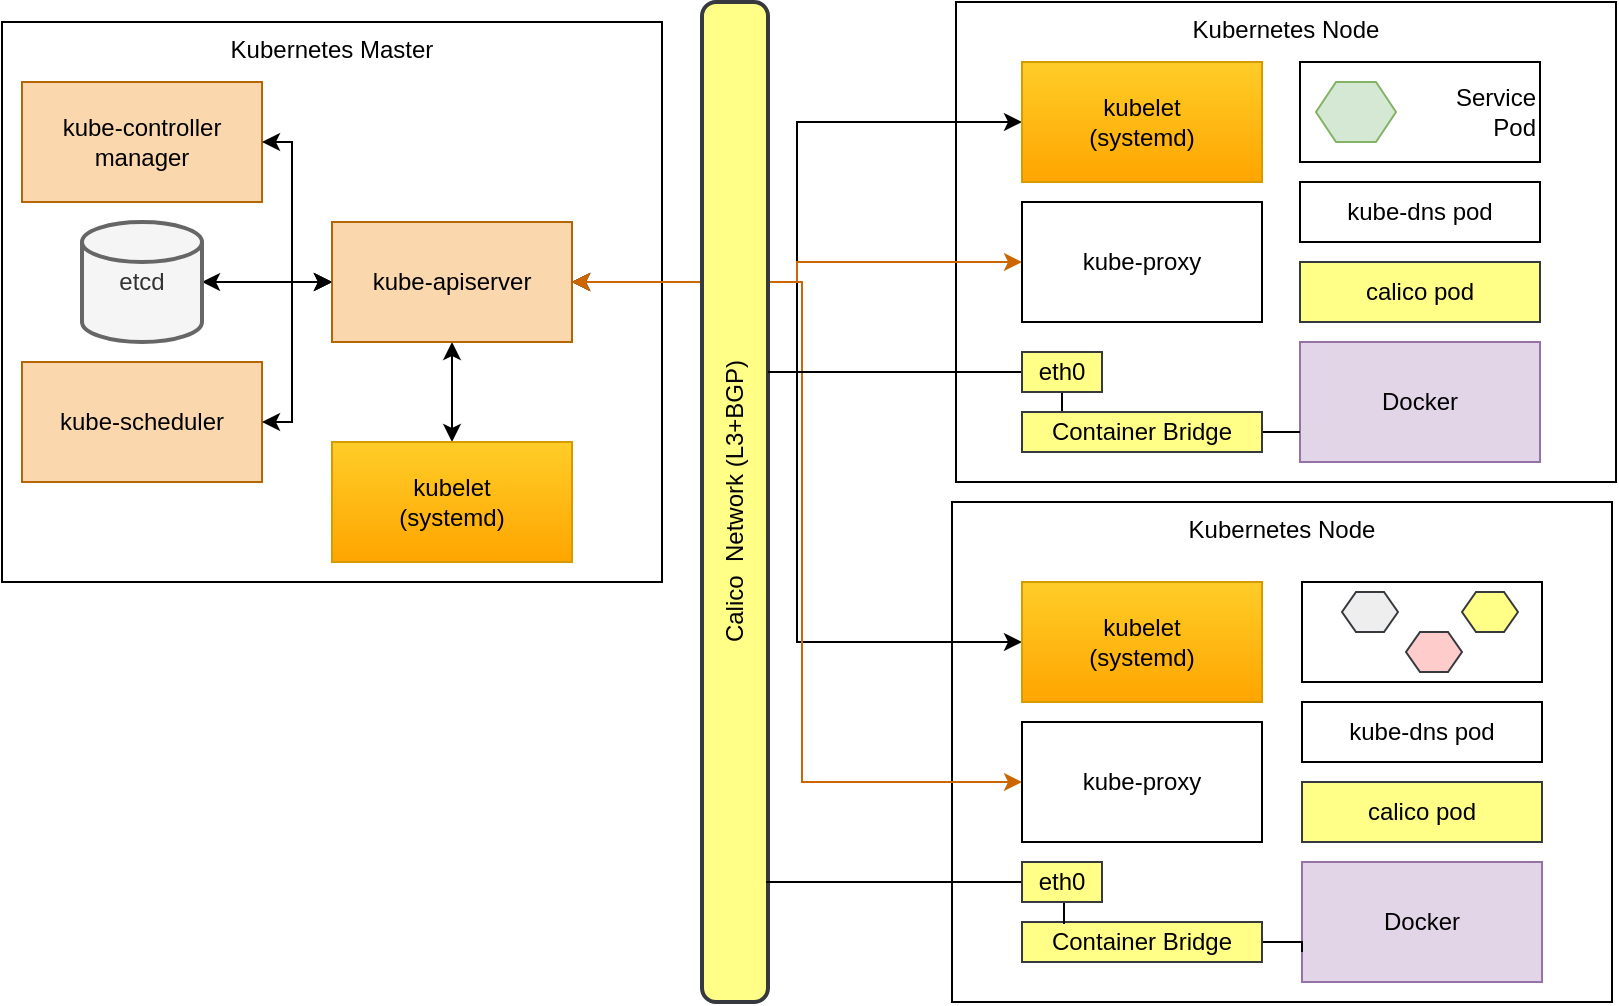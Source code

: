 <mxfile version="10.6.7" type="device"><diagram id="SbdQ69Hq5QtAZ_6raZr7" name="Page-1"><mxGraphModel dx="773" dy="466" grid="1" gridSize="10" guides="1" tooltips="1" connect="1" arrows="1" fold="1" page="1" pageScale="1" pageWidth="827" pageHeight="1169" math="0" shadow="0"><root><mxCell id="0"/><mxCell id="1" parent="0"/><mxCell id="Ogu5Luuidg7sq-Z37PN--1" value="Kubernetes Master" style="rounded=0;whiteSpace=wrap;html=1;verticalAlign=top;" vertex="1" parent="1"><mxGeometry x="20" y="20" width="330" height="280" as="geometry"/></mxCell><mxCell id="Ogu5Luuidg7sq-Z37PN--2" value="Kubernetes Node" style="rounded=0;whiteSpace=wrap;html=1;verticalAlign=top;" vertex="1" parent="1"><mxGeometry x="495" y="260" width="330" height="250" as="geometry"/></mxCell><mxCell id="Ogu5Luuidg7sq-Z37PN--3" value="Kubernetes Node" style="rounded=0;whiteSpace=wrap;html=1;verticalAlign=top;" vertex="1" parent="1"><mxGeometry x="497" y="10" width="330" height="240" as="geometry"/></mxCell><mxCell id="Ogu5Luuidg7sq-Z37PN--4" value="kube-scheduler" style="rounded=0;whiteSpace=wrap;html=1;fillColor=#fad7ac;strokeColor=#b46504;" vertex="1" parent="1"><mxGeometry x="30" y="190" width="120" height="60" as="geometry"/></mxCell><mxCell id="Ogu5Luuidg7sq-Z37PN--5" value="&lt;div&gt;kube-controller&lt;/div&gt;&lt;div&gt;manager&lt;br&gt;&lt;/div&gt;" style="rounded=0;whiteSpace=wrap;html=1;fillColor=#fad7ac;strokeColor=#b46504;" vertex="1" parent="1"><mxGeometry x="30" y="50" width="120" height="60" as="geometry"/></mxCell><mxCell id="Ogu5Luuidg7sq-Z37PN--16" style="edgeStyle=orthogonalEdgeStyle;rounded=0;orthogonalLoop=1;jettySize=auto;html=1;exitX=1;exitY=0.5;exitDx=0;exitDy=0;entryX=0;entryY=0.5;entryDx=0;entryDy=0;startArrow=classic;startFill=1;" edge="1" parent="1" source="Ogu5Luuidg7sq-Z37PN--6" target="Ogu5Luuidg7sq-Z37PN--11"><mxGeometry relative="1" as="geometry"/></mxCell><mxCell id="Ogu5Luuidg7sq-Z37PN--18" style="edgeStyle=orthogonalEdgeStyle;rounded=0;orthogonalLoop=1;jettySize=auto;html=1;exitX=1;exitY=0.5;exitDx=0;exitDy=0;entryX=0;entryY=0.5;entryDx=0;entryDy=0;startArrow=classic;startFill=1;" edge="1" parent="1" source="Ogu5Luuidg7sq-Z37PN--6" target="Ogu5Luuidg7sq-Z37PN--13"><mxGeometry relative="1" as="geometry"/></mxCell><mxCell id="Ogu5Luuidg7sq-Z37PN--22" style="edgeStyle=orthogonalEdgeStyle;rounded=0;orthogonalLoop=1;jettySize=auto;html=1;exitX=1;exitY=0.5;exitDx=0;exitDy=0;entryX=0;entryY=0.5;entryDx=0;entryDy=0;startArrow=classic;startFill=1;strokeColor=#CC6600;" edge="1" parent="1" source="Ogu5Luuidg7sq-Z37PN--6" target="Ogu5Luuidg7sq-Z37PN--14"><mxGeometry relative="1" as="geometry"><Array as="points"><mxPoint x="420" y="150"/><mxPoint x="420" y="400"/></Array></mxGeometry></mxCell><mxCell id="Ogu5Luuidg7sq-Z37PN--24" style="edgeStyle=orthogonalEdgeStyle;rounded=0;orthogonalLoop=1;jettySize=auto;html=1;exitX=0;exitY=0.5;exitDx=0;exitDy=0;entryX=1;entryY=0.5;entryDx=0;entryDy=0;startArrow=classic;startFill=1;strokeColor=#000000;" edge="1" parent="1" source="Ogu5Luuidg7sq-Z37PN--6" target="Ogu5Luuidg7sq-Z37PN--5"><mxGeometry relative="1" as="geometry"><Array as="points"><mxPoint x="165" y="150"/><mxPoint x="165" y="80"/></Array></mxGeometry></mxCell><mxCell id="Ogu5Luuidg7sq-Z37PN--25" style="edgeStyle=orthogonalEdgeStyle;rounded=0;orthogonalLoop=1;jettySize=auto;html=1;exitX=0;exitY=0.5;exitDx=0;exitDy=0;entryX=1;entryY=0.5;entryDx=0;entryDy=0;startArrow=classic;startFill=1;strokeColor=#000000;" edge="1" parent="1" source="Ogu5Luuidg7sq-Z37PN--6" target="Ogu5Luuidg7sq-Z37PN--4"><mxGeometry relative="1" as="geometry"><Array as="points"><mxPoint x="165" y="150"/><mxPoint x="165" y="220"/></Array></mxGeometry></mxCell><mxCell id="Ogu5Luuidg7sq-Z37PN--27" style="edgeStyle=orthogonalEdgeStyle;rounded=0;orthogonalLoop=1;jettySize=auto;html=1;exitX=0.5;exitY=1;exitDx=0;exitDy=0;entryX=0.5;entryY=0;entryDx=0;entryDy=0;startArrow=classic;startFill=1;strokeColor=#000000;" edge="1" parent="1" source="Ogu5Luuidg7sq-Z37PN--6" target="Ogu5Luuidg7sq-Z37PN--17"><mxGeometry relative="1" as="geometry"/></mxCell><mxCell id="Ogu5Luuidg7sq-Z37PN--6" value="kube-apiserver" style="rounded=0;whiteSpace=wrap;html=1;fillColor=#fad7ac;strokeColor=#b46504;" vertex="1" parent="1"><mxGeometry x="185" y="120" width="120" height="60" as="geometry"/></mxCell><mxCell id="Ogu5Luuidg7sq-Z37PN--39" style="edgeStyle=orthogonalEdgeStyle;rounded=0;orthogonalLoop=1;jettySize=auto;html=1;exitX=1;exitY=0.5;exitDx=0;exitDy=0;exitPerimeter=0;entryX=0;entryY=0.5;entryDx=0;entryDy=0;startArrow=classic;startFill=1;strokeColor=#000000;" edge="1" parent="1" source="Ogu5Luuidg7sq-Z37PN--9" target="Ogu5Luuidg7sq-Z37PN--6"><mxGeometry relative="1" as="geometry"/></mxCell><mxCell id="Ogu5Luuidg7sq-Z37PN--9" value="etcd" style="strokeWidth=2;html=1;shape=mxgraph.flowchart.database;whiteSpace=wrap;fillColor=#f5f5f5;strokeColor=#666666;fontColor=#333333;" vertex="1" parent="1"><mxGeometry x="60" y="120" width="60" height="60" as="geometry"/></mxCell><mxCell id="Ogu5Luuidg7sq-Z37PN--20" style="edgeStyle=orthogonalEdgeStyle;rounded=0;orthogonalLoop=1;jettySize=auto;html=1;exitX=0;exitY=0.5;exitDx=0;exitDy=0;entryX=1;entryY=0.5;entryDx=0;entryDy=0;startArrow=classic;startFill=1;strokeColor=#CC6600;" edge="1" parent="1" source="Ogu5Luuidg7sq-Z37PN--10" target="Ogu5Luuidg7sq-Z37PN--6"><mxGeometry relative="1" as="geometry"/></mxCell><mxCell id="Ogu5Luuidg7sq-Z37PN--10" value="kube-proxy" style="rounded=0;whiteSpace=wrap;html=1;" vertex="1" parent="1"><mxGeometry x="530" y="110" width="120" height="60" as="geometry"/></mxCell><mxCell id="Ogu5Luuidg7sq-Z37PN--11" value="&lt;div&gt;kubelet&lt;/div&gt;&lt;div&gt;(systemd)&lt;br&gt;&lt;/div&gt;" style="rounded=0;whiteSpace=wrap;html=1;fillColor=#ffcd28;strokeColor=#d79b00;gradientColor=#ffa500;" vertex="1" parent="1"><mxGeometry x="530" y="40" width="120" height="60" as="geometry"/></mxCell><mxCell id="Ogu5Luuidg7sq-Z37PN--12" value="Docker" style="rounded=0;whiteSpace=wrap;html=1;fillColor=#e1d5e7;strokeColor=#9673a6;" vertex="1" parent="1"><mxGeometry x="669" y="180" width="120" height="60" as="geometry"/></mxCell><mxCell id="Ogu5Luuidg7sq-Z37PN--13" value="&lt;div&gt;kubelet&lt;/div&gt;&lt;div&gt;(systemd)&lt;br&gt;&lt;/div&gt;" style="rounded=0;whiteSpace=wrap;html=1;fillColor=#ffcd28;strokeColor=#d79b00;gradientColor=#ffa500;" vertex="1" parent="1"><mxGeometry x="530" y="300" width="120" height="60" as="geometry"/></mxCell><mxCell id="Ogu5Luuidg7sq-Z37PN--14" value="kube-proxy" style="rounded=0;whiteSpace=wrap;html=1;" vertex="1" parent="1"><mxGeometry x="530" y="370" width="120" height="60" as="geometry"/></mxCell><mxCell id="Ogu5Luuidg7sq-Z37PN--15" value="Docker" style="rounded=0;whiteSpace=wrap;html=1;fillColor=#e1d5e7;strokeColor=#9673a6;" vertex="1" parent="1"><mxGeometry x="670" y="440" width="120" height="60" as="geometry"/></mxCell><mxCell id="Ogu5Luuidg7sq-Z37PN--17" value="&lt;div&gt;kubelet&lt;/div&gt;&lt;div&gt;(systemd)&lt;br&gt;&lt;/div&gt;" style="rounded=0;whiteSpace=wrap;html=1;fillColor=#ffcd28;strokeColor=#d79b00;gradientColor=#ffa500;" vertex="1" parent="1"><mxGeometry x="185" y="230" width="120" height="60" as="geometry"/></mxCell><mxCell id="Ogu5Luuidg7sq-Z37PN--28" value="kube-dns pod" style="rounded=0;whiteSpace=wrap;html=1;" vertex="1" parent="1"><mxGeometry x="669" y="100" width="120" height="30" as="geometry"/></mxCell><mxCell id="Ogu5Luuidg7sq-Z37PN--29" value="calico pod" style="rounded=0;whiteSpace=wrap;html=1;fillColor=#ffff88;strokeColor=#36393d;" vertex="1" parent="1"><mxGeometry x="669" y="140" width="120" height="30" as="geometry"/></mxCell><mxCell id="Ogu5Luuidg7sq-Z37PN--30" value="calico pod" style="rounded=0;whiteSpace=wrap;html=1;fillColor=#ffff88;strokeColor=#36393d;" vertex="1" parent="1"><mxGeometry x="670" y="400" width="120" height="30" as="geometry"/></mxCell><mxCell id="Ogu5Luuidg7sq-Z37PN--31" value="kube-dns pod" style="rounded=0;whiteSpace=wrap;html=1;" vertex="1" parent="1"><mxGeometry x="670" y="360" width="120" height="30" as="geometry"/></mxCell><mxCell id="Ogu5Luuidg7sq-Z37PN--33" value="Calico&amp;nbsp; Network (L3+BGP)" style="rounded=1;whiteSpace=wrap;html=1;absoluteArcSize=1;arcSize=14;strokeWidth=2;horizontal=0;fillColor=#ffff88;strokeColor=#36393d;" vertex="1" parent="1"><mxGeometry x="370" y="10" width="33" height="500" as="geometry"/></mxCell><mxCell id="Ogu5Luuidg7sq-Z37PN--34" value="" style="rounded=0;whiteSpace=wrap;html=1;" vertex="1" parent="1"><mxGeometry x="670" y="300" width="120" height="50" as="geometry"/></mxCell><mxCell id="Ogu5Luuidg7sq-Z37PN--35" value="&lt;div&gt;Service&lt;/div&gt;&lt;div&gt;Pod&lt;br&gt;&lt;/div&gt;" style="rounded=0;whiteSpace=wrap;html=1;verticalAlign=middle;align=right;" vertex="1" parent="1"><mxGeometry x="669" y="40" width="120" height="50" as="geometry"/></mxCell><mxCell id="Ogu5Luuidg7sq-Z37PN--38" value="" style="shape=hexagon;perimeter=hexagonPerimeter2;whiteSpace=wrap;html=1;size=0.25;fillColor=#d5e8d4;strokeColor=#82b366;" vertex="1" parent="1"><mxGeometry x="677" y="50" width="40" height="30" as="geometry"/></mxCell><mxCell id="Ogu5Luuidg7sq-Z37PN--40" style="edgeStyle=orthogonalEdgeStyle;rounded=0;orthogonalLoop=1;jettySize=auto;html=1;exitX=0.5;exitY=1;exitDx=0;exitDy=0;startArrow=classic;startFill=1;strokeColor=#000000;" edge="1" parent="1"><mxGeometry relative="1" as="geometry"><mxPoint x="730" y="345" as="sourcePoint"/><mxPoint x="730" y="345" as="targetPoint"/></mxGeometry></mxCell><mxCell id="Ogu5Luuidg7sq-Z37PN--41" value="" style="shape=hexagon;perimeter=hexagonPerimeter2;whiteSpace=wrap;html=1;size=0.25;fillColor=#ffff88;strokeColor=#36393d;" vertex="1" parent="1"><mxGeometry x="750" y="305" width="28" height="20" as="geometry"/></mxCell><mxCell id="Ogu5Luuidg7sq-Z37PN--42" value="" style="shape=hexagon;perimeter=hexagonPerimeter2;whiteSpace=wrap;html=1;size=0.25;fillColor=#eeeeee;strokeColor=#36393d;" vertex="1" parent="1"><mxGeometry x="690" y="305" width="28" height="20" as="geometry"/></mxCell><mxCell id="Ogu5Luuidg7sq-Z37PN--43" value="" style="shape=hexagon;perimeter=hexagonPerimeter2;whiteSpace=wrap;html=1;size=0.25;fillColor=#ffcccc;strokeColor=#36393d;" vertex="1" parent="1"><mxGeometry x="722" y="325" width="28" height="20" as="geometry"/></mxCell><mxCell id="Ogu5Luuidg7sq-Z37PN--52" style="edgeStyle=orthogonalEdgeStyle;rounded=0;orthogonalLoop=1;jettySize=auto;html=1;exitX=1;exitY=0.5;exitDx=0;exitDy=0;entryX=0;entryY=0.75;entryDx=0;entryDy=0;startArrow=none;startFill=0;strokeColor=#000000;endArrow=none;endFill=0;" edge="1" parent="1" source="Ogu5Luuidg7sq-Z37PN--45" target="Ogu5Luuidg7sq-Z37PN--15"><mxGeometry relative="1" as="geometry"/></mxCell><mxCell id="Ogu5Luuidg7sq-Z37PN--45" value="Container Bridge" style="rounded=0;whiteSpace=wrap;html=1;align=center;fillColor=#ffff88;strokeColor=#36393d;" vertex="1" parent="1"><mxGeometry x="530" y="470" width="120" height="20" as="geometry"/></mxCell><mxCell id="Ogu5Luuidg7sq-Z37PN--55" style="edgeStyle=orthogonalEdgeStyle;rounded=0;orthogonalLoop=1;jettySize=auto;html=1;exitX=0.5;exitY=1;exitDx=0;exitDy=0;entryX=0.175;entryY=0.05;entryDx=0;entryDy=0;entryPerimeter=0;startArrow=none;startFill=0;endArrow=none;endFill=0;strokeColor=#000000;" edge="1" parent="1" source="Ogu5Luuidg7sq-Z37PN--49" target="Ogu5Luuidg7sq-Z37PN--45"><mxGeometry relative="1" as="geometry"/></mxCell><mxCell id="Ogu5Luuidg7sq-Z37PN--59" style="edgeStyle=orthogonalEdgeStyle;rounded=0;orthogonalLoop=1;jettySize=auto;html=1;exitX=0;exitY=0.5;exitDx=0;exitDy=0;entryX=0.97;entryY=0.88;entryDx=0;entryDy=0;entryPerimeter=0;startArrow=none;startFill=0;endArrow=none;endFill=0;strokeColor=#000000;" edge="1" parent="1" source="Ogu5Luuidg7sq-Z37PN--49" target="Ogu5Luuidg7sq-Z37PN--33"><mxGeometry relative="1" as="geometry"/></mxCell><mxCell id="Ogu5Luuidg7sq-Z37PN--49" value="eth0" style="rounded=0;whiteSpace=wrap;html=1;align=center;fillColor=#ffff88;strokeColor=#36393d;" vertex="1" parent="1"><mxGeometry x="530" y="440" width="40" height="20" as="geometry"/></mxCell><mxCell id="Ogu5Luuidg7sq-Z37PN--54" style="edgeStyle=orthogonalEdgeStyle;rounded=0;orthogonalLoop=1;jettySize=auto;html=1;exitX=0.5;exitY=1;exitDx=0;exitDy=0;startArrow=none;startFill=0;endArrow=none;endFill=0;strokeColor=#000000;" edge="1" parent="1" source="Ogu5Luuidg7sq-Z37PN--50" target="Ogu5Luuidg7sq-Z37PN--51"><mxGeometry relative="1" as="geometry"/></mxCell><mxCell id="Ogu5Luuidg7sq-Z37PN--61" style="edgeStyle=orthogonalEdgeStyle;rounded=0;orthogonalLoop=1;jettySize=auto;html=1;exitX=0;exitY=0.5;exitDx=0;exitDy=0;entryX=1;entryY=0.37;entryDx=0;entryDy=0;entryPerimeter=0;startArrow=none;startFill=0;endArrow=none;endFill=0;strokeColor=#000000;" edge="1" parent="1" source="Ogu5Luuidg7sq-Z37PN--50" target="Ogu5Luuidg7sq-Z37PN--33"><mxGeometry relative="1" as="geometry"/></mxCell><mxCell id="Ogu5Luuidg7sq-Z37PN--50" value="eth0" style="rounded=0;whiteSpace=wrap;html=1;align=center;fillColor=#ffff88;strokeColor=#36393d;" vertex="1" parent="1"><mxGeometry x="530" y="185" width="40" height="20" as="geometry"/></mxCell><mxCell id="Ogu5Luuidg7sq-Z37PN--53" style="edgeStyle=orthogonalEdgeStyle;rounded=0;orthogonalLoop=1;jettySize=auto;html=1;exitX=1;exitY=0.5;exitDx=0;exitDy=0;entryX=0;entryY=0.75;entryDx=0;entryDy=0;startArrow=none;startFill=0;endArrow=none;endFill=0;strokeColor=#000000;" edge="1" parent="1" source="Ogu5Luuidg7sq-Z37PN--51" target="Ogu5Luuidg7sq-Z37PN--12"><mxGeometry relative="1" as="geometry"/></mxCell><mxCell id="Ogu5Luuidg7sq-Z37PN--51" value="Container Bridge" style="rounded=0;whiteSpace=wrap;html=1;align=center;fillColor=#ffff88;strokeColor=#36393d;" vertex="1" parent="1"><mxGeometry x="530" y="215" width="120" height="20" as="geometry"/></mxCell></root></mxGraphModel></diagram></mxfile>